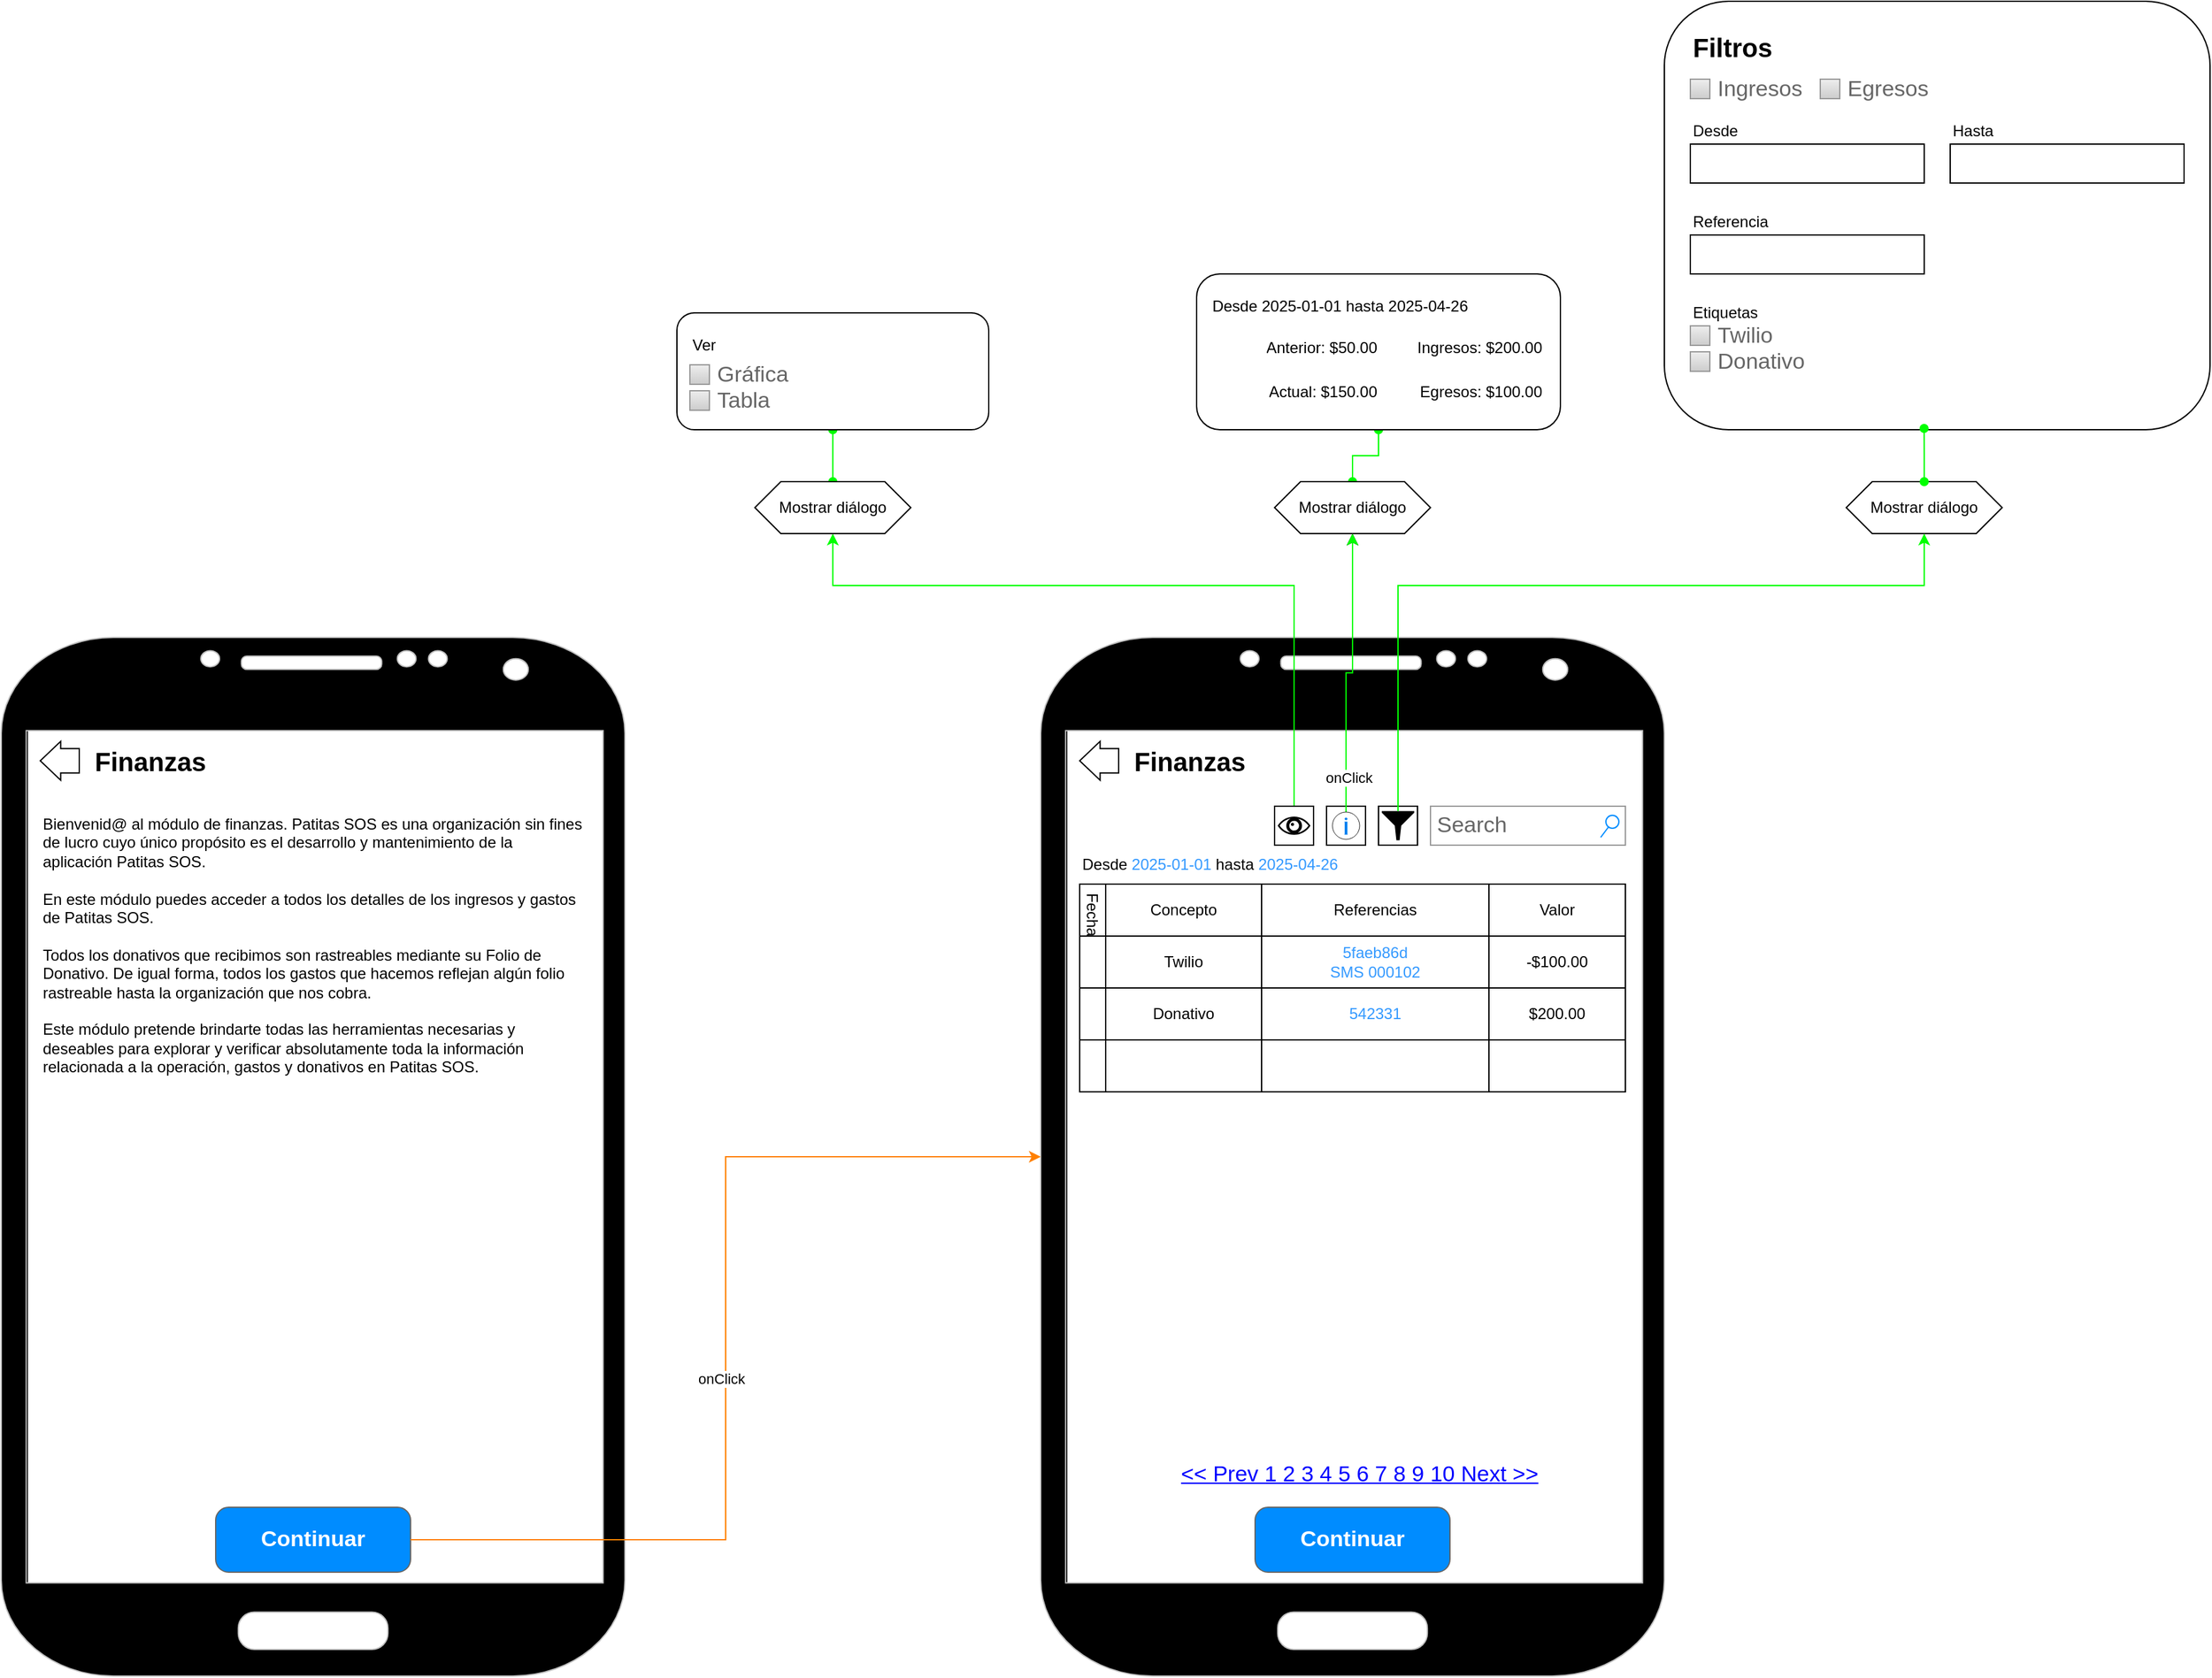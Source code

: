 <mxfile version="26.2.14">
  <diagram name="Page-1" id="u_hujkYW8tRtBw4MjNoY">
    <mxGraphModel dx="1072" dy="1687" grid="1" gridSize="10" guides="1" tooltips="1" connect="1" arrows="1" fold="1" page="1" pageScale="1" pageWidth="850" pageHeight="1100" math="0" shadow="0">
      <root>
        <mxCell id="0" />
        <mxCell id="1" parent="0" />
        <mxCell id="SzBVD9_jWQ-JpdKvvdq1-95" style="edgeStyle=orthogonalEdgeStyle;rounded=0;orthogonalLoop=1;jettySize=auto;html=1;entryX=0.5;entryY=1;entryDx=0;entryDy=0;strokeColor=#00FF00;endArrow=oval;endFill=1;startArrow=oval;startFill=1;" parent="1" source="SzBVD9_jWQ-JpdKvvdq1-90" target="SzBVD9_jWQ-JpdKvvdq1-91" edge="1">
          <mxGeometry relative="1" as="geometry" />
        </mxCell>
        <mxCell id="SzBVD9_jWQ-JpdKvvdq1-90" value="Mostrar diálogo" style="shape=hexagon;perimeter=hexagonPerimeter2;whiteSpace=wrap;html=1;fixedSize=1;" parent="1" vertex="1">
          <mxGeometry x="980" y="-120" width="120" height="40" as="geometry" />
        </mxCell>
        <mxCell id="SzBVD9_jWQ-JpdKvvdq1-2" value="" style="rounded=0;whiteSpace=wrap;html=1;" parent="1" vertex="1">
          <mxGeometry x="20" y="70" width="450" height="660" as="geometry" />
        </mxCell>
        <mxCell id="SzBVD9_jWQ-JpdKvvdq1-1" value="" style="verticalLabelPosition=bottom;verticalAlign=top;html=1;shadow=0;dashed=0;strokeWidth=1;shape=mxgraph.android.phone2;strokeColor=#c0c0c0;fillColor=#000000;" parent="1" vertex="1">
          <mxGeometry width="480" height="800" as="geometry" />
        </mxCell>
        <mxCell id="SzBVD9_jWQ-JpdKvvdq1-3" value="Finanzas" style="text;html=1;align=left;verticalAlign=middle;whiteSpace=wrap;rounded=0;fontStyle=1;fontSize=20;" parent="1" vertex="1">
          <mxGeometry x="70" y="80" width="380" height="30" as="geometry" />
        </mxCell>
        <mxCell id="SzBVD9_jWQ-JpdKvvdq1-4" value="" style="shape=singleArrow;direction=west;whiteSpace=wrap;html=1;arrowWidth=0.627;arrowSize=0.524;" parent="1" vertex="1">
          <mxGeometry x="30" y="80" width="30" height="30" as="geometry" />
        </mxCell>
        <mxCell id="SzBVD9_jWQ-JpdKvvdq1-5" value="&lt;div&gt;Bienvenid@ al módulo de finanzas. Patitas SOS es una organización sin fines de lucro cuyo único propósito es el desarrollo y mantenimiento de la aplicación Patitas SOS.&lt;/div&gt;&lt;div&gt;&lt;br&gt;&lt;/div&gt;&lt;div&gt;En este módulo puedes acceder a todos los detalles de los ingresos y gastos de Patitas SOS.&lt;/div&gt;&lt;div&gt;&lt;br&gt;&lt;/div&gt;&lt;div&gt;Todos los donativos que recibimos son rastreables mediante su Folio de Donativo. De igual forma, todos los gastos que hacemos reflejan algún folio rastreable hasta la organización que nos cobra.&lt;/div&gt;&lt;div&gt;&lt;br&gt;&lt;/div&gt;&lt;div&gt;Este módulo pretende brindarte todas las herramientas necesarias y deseables para explorar y verificar absolutamente toda la información relacionada a la operación, gastos y donativos en Patitas SOS.&lt;/div&gt;" style="text;html=1;align=left;verticalAlign=top;whiteSpace=wrap;rounded=0;" parent="1" vertex="1">
          <mxGeometry x="30" y="130" width="420" height="590" as="geometry" />
        </mxCell>
        <mxCell id="SzBVD9_jWQ-JpdKvvdq1-6" value="Continuar" style="strokeWidth=1;shadow=0;dashed=0;align=center;html=1;shape=mxgraph.mockup.buttons.button;strokeColor=#666666;fontColor=#ffffff;mainText=;buttonStyle=round;fontSize=17;fontStyle=1;fillColor=#008cff;whiteSpace=wrap;" parent="1" vertex="1">
          <mxGeometry x="165" y="670" width="150" height="50" as="geometry" />
        </mxCell>
        <mxCell id="SzBVD9_jWQ-JpdKvvdq1-7" value="" style="rounded=0;whiteSpace=wrap;html=1;" parent="1" vertex="1">
          <mxGeometry x="820" y="70" width="450" height="660" as="geometry" />
        </mxCell>
        <mxCell id="SzBVD9_jWQ-JpdKvvdq1-96" value="" style="edgeStyle=orthogonalEdgeStyle;rounded=0;orthogonalLoop=1;jettySize=auto;html=1;" parent="1" source="SzBVD9_jWQ-JpdKvvdq1-8" target="SzBVD9_jWQ-JpdKvvdq1-90" edge="1">
          <mxGeometry relative="1" as="geometry" />
        </mxCell>
        <mxCell id="SzBVD9_jWQ-JpdKvvdq1-8" value="" style="verticalLabelPosition=bottom;verticalAlign=top;html=1;shadow=0;dashed=0;strokeWidth=1;shape=mxgraph.android.phone2;strokeColor=#c0c0c0;fillColor=#000000;" parent="1" vertex="1">
          <mxGeometry x="800" width="480" height="800" as="geometry" />
        </mxCell>
        <mxCell id="SzBVD9_jWQ-JpdKvvdq1-9" value="Finanzas" style="text;html=1;align=left;verticalAlign=middle;whiteSpace=wrap;rounded=0;fontStyle=1;fontSize=20;" parent="1" vertex="1">
          <mxGeometry x="870" y="80" width="380" height="30" as="geometry" />
        </mxCell>
        <mxCell id="SzBVD9_jWQ-JpdKvvdq1-10" value="" style="shape=singleArrow;direction=west;whiteSpace=wrap;html=1;arrowWidth=0.627;arrowSize=0.524;" parent="1" vertex="1">
          <mxGeometry x="830" y="80" width="30" height="30" as="geometry" />
        </mxCell>
        <mxCell id="SzBVD9_jWQ-JpdKvvdq1-12" value="Continuar" style="strokeWidth=1;shadow=0;dashed=0;align=center;html=1;shape=mxgraph.mockup.buttons.button;strokeColor=#666666;fontColor=#ffffff;mainText=;buttonStyle=round;fontSize=17;fontStyle=1;fillColor=#008cff;whiteSpace=wrap;" parent="1" vertex="1">
          <mxGeometry x="965" y="670" width="150" height="50" as="geometry" />
        </mxCell>
        <mxCell id="SzBVD9_jWQ-JpdKvvdq1-14" value="Search" style="strokeWidth=1;shadow=0;dashed=0;align=center;html=1;shape=mxgraph.mockup.forms.searchBox;strokeColor=#999999;mainText=;strokeColor2=#008cff;fontColor=#666666;fontSize=17;align=left;spacingLeft=3;whiteSpace=wrap;" parent="1" vertex="1">
          <mxGeometry x="1100" y="130" width="150" height="30" as="geometry" />
        </mxCell>
        <mxCell id="SzBVD9_jWQ-JpdKvvdq1-20" value="" style="group" parent="1" vertex="1" connectable="0">
          <mxGeometry x="1060" y="130" width="30" height="30" as="geometry" />
        </mxCell>
        <mxCell id="SzBVD9_jWQ-JpdKvvdq1-18" value="" style="rounded=0;whiteSpace=wrap;html=1;" parent="SzBVD9_jWQ-JpdKvvdq1-20" vertex="1">
          <mxGeometry width="30" height="30" as="geometry" />
        </mxCell>
        <mxCell id="SzBVD9_jWQ-JpdKvvdq1-15" value="" style="sketch=0;aspect=fixed;pointerEvents=1;shadow=0;dashed=0;html=1;strokeColor=none;labelPosition=center;verticalLabelPosition=bottom;verticalAlign=top;align=center;fillColor=#000000;shape=mxgraph.mscae.enterprise.filter" parent="SzBVD9_jWQ-JpdKvvdq1-20" vertex="1">
          <mxGeometry x="2.5" y="3.75" width="25" height="22.5" as="geometry" />
        </mxCell>
        <mxCell id="SzBVD9_jWQ-JpdKvvdq1-53" value="" style="shape=table;startSize=0;container=1;collapsible=0;childLayout=tableLayout;" parent="1" vertex="1">
          <mxGeometry x="830" y="190" width="420" height="160" as="geometry" />
        </mxCell>
        <mxCell id="SzBVD9_jWQ-JpdKvvdq1-54" value="" style="shape=tableRow;horizontal=0;startSize=0;swimlaneHead=0;swimlaneBody=0;strokeColor=inherit;top=0;left=0;bottom=0;right=0;collapsible=0;dropTarget=0;fillColor=none;points=[[0,0.5],[1,0.5]];portConstraint=eastwest;" parent="SzBVD9_jWQ-JpdKvvdq1-53" vertex="1">
          <mxGeometry width="420" height="40" as="geometry" />
        </mxCell>
        <mxCell id="SzBVD9_jWQ-JpdKvvdq1-55" value="Fecha" style="shape=partialRectangle;html=1;whiteSpace=wrap;connectable=0;strokeColor=inherit;overflow=hidden;fillColor=none;top=0;left=0;bottom=0;right=0;pointerEvents=1;textDirection=vertical-lr;align=left;verticalAlign=top;" parent="SzBVD9_jWQ-JpdKvvdq1-54" vertex="1">
          <mxGeometry width="20" height="40" as="geometry">
            <mxRectangle width="20" height="40" as="alternateBounds" />
          </mxGeometry>
        </mxCell>
        <mxCell id="SzBVD9_jWQ-JpdKvvdq1-56" value="Concepto" style="shape=partialRectangle;html=1;whiteSpace=wrap;connectable=0;strokeColor=inherit;overflow=hidden;fillColor=none;top=0;left=0;bottom=0;right=0;pointerEvents=1;" parent="SzBVD9_jWQ-JpdKvvdq1-54" vertex="1">
          <mxGeometry x="20" width="120" height="40" as="geometry">
            <mxRectangle width="120" height="40" as="alternateBounds" />
          </mxGeometry>
        </mxCell>
        <mxCell id="SzBVD9_jWQ-JpdKvvdq1-57" value="Referencias" style="shape=partialRectangle;html=1;whiteSpace=wrap;connectable=0;strokeColor=inherit;overflow=hidden;fillColor=none;top=0;left=0;bottom=0;right=0;pointerEvents=1;" parent="SzBVD9_jWQ-JpdKvvdq1-54" vertex="1">
          <mxGeometry x="140" width="175" height="40" as="geometry">
            <mxRectangle width="175" height="40" as="alternateBounds" />
          </mxGeometry>
        </mxCell>
        <mxCell id="SzBVD9_jWQ-JpdKvvdq1-58" value="Valor" style="shape=partialRectangle;html=1;whiteSpace=wrap;connectable=0;strokeColor=inherit;overflow=hidden;fillColor=none;top=0;left=0;bottom=0;right=0;pointerEvents=1;" parent="SzBVD9_jWQ-JpdKvvdq1-54" vertex="1">
          <mxGeometry x="315" width="105" height="40" as="geometry">
            <mxRectangle width="105" height="40" as="alternateBounds" />
          </mxGeometry>
        </mxCell>
        <mxCell id="SzBVD9_jWQ-JpdKvvdq1-59" value="" style="shape=tableRow;horizontal=0;startSize=0;swimlaneHead=0;swimlaneBody=0;strokeColor=inherit;top=0;left=0;bottom=0;right=0;collapsible=0;dropTarget=0;fillColor=none;points=[[0,0.5],[1,0.5]];portConstraint=eastwest;" parent="SzBVD9_jWQ-JpdKvvdq1-53" vertex="1">
          <mxGeometry y="40" width="420" height="40" as="geometry" />
        </mxCell>
        <mxCell id="SzBVD9_jWQ-JpdKvvdq1-60" value="" style="shape=partialRectangle;html=1;whiteSpace=wrap;connectable=0;strokeColor=inherit;overflow=hidden;fillColor=none;top=0;left=0;bottom=0;right=0;pointerEvents=1;" parent="SzBVD9_jWQ-JpdKvvdq1-59" vertex="1">
          <mxGeometry width="20" height="40" as="geometry">
            <mxRectangle width="20" height="40" as="alternateBounds" />
          </mxGeometry>
        </mxCell>
        <mxCell id="SzBVD9_jWQ-JpdKvvdq1-61" value="Twilio" style="shape=partialRectangle;html=1;whiteSpace=wrap;connectable=0;strokeColor=inherit;overflow=hidden;fillColor=none;top=0;left=0;bottom=0;right=0;pointerEvents=1;" parent="SzBVD9_jWQ-JpdKvvdq1-59" vertex="1">
          <mxGeometry x="20" width="120" height="40" as="geometry">
            <mxRectangle width="120" height="40" as="alternateBounds" />
          </mxGeometry>
        </mxCell>
        <mxCell id="SzBVD9_jWQ-JpdKvvdq1-62" value="&lt;div&gt;&lt;span style=&quot;&quot;&gt;5faeb86d&lt;/span&gt;&lt;/div&gt;&lt;span style=&quot;&quot;&gt;&lt;span style=&quot;&quot;&gt;&lt;span style=&quot;&quot;&gt;&lt;span style=&quot;&quot;&gt;SMS 000102&lt;/span&gt;&lt;/span&gt;&lt;/span&gt;&lt;/span&gt;" style="shape=partialRectangle;html=1;whiteSpace=wrap;connectable=0;strokeColor=inherit;overflow=hidden;fillColor=none;top=0;left=0;bottom=0;right=0;pointerEvents=1;fontColor=#3399FF;" parent="SzBVD9_jWQ-JpdKvvdq1-59" vertex="1">
          <mxGeometry x="140" width="175" height="40" as="geometry">
            <mxRectangle width="175" height="40" as="alternateBounds" />
          </mxGeometry>
        </mxCell>
        <mxCell id="SzBVD9_jWQ-JpdKvvdq1-63" value="-$100.00" style="shape=partialRectangle;html=1;whiteSpace=wrap;connectable=0;strokeColor=inherit;overflow=hidden;fillColor=none;top=0;left=0;bottom=0;right=0;pointerEvents=1;" parent="SzBVD9_jWQ-JpdKvvdq1-59" vertex="1">
          <mxGeometry x="315" width="105" height="40" as="geometry">
            <mxRectangle width="105" height="40" as="alternateBounds" />
          </mxGeometry>
        </mxCell>
        <mxCell id="SzBVD9_jWQ-JpdKvvdq1-64" value="" style="shape=tableRow;horizontal=0;startSize=0;swimlaneHead=0;swimlaneBody=0;strokeColor=inherit;top=0;left=0;bottom=0;right=0;collapsible=0;dropTarget=0;fillColor=none;points=[[0,0.5],[1,0.5]];portConstraint=eastwest;" parent="SzBVD9_jWQ-JpdKvvdq1-53" vertex="1">
          <mxGeometry y="80" width="420" height="40" as="geometry" />
        </mxCell>
        <mxCell id="SzBVD9_jWQ-JpdKvvdq1-65" value="" style="shape=partialRectangle;html=1;whiteSpace=wrap;connectable=0;strokeColor=inherit;overflow=hidden;fillColor=none;top=0;left=0;bottom=0;right=0;pointerEvents=1;" parent="SzBVD9_jWQ-JpdKvvdq1-64" vertex="1">
          <mxGeometry width="20" height="40" as="geometry">
            <mxRectangle width="20" height="40" as="alternateBounds" />
          </mxGeometry>
        </mxCell>
        <mxCell id="SzBVD9_jWQ-JpdKvvdq1-66" value="Donativo" style="shape=partialRectangle;html=1;whiteSpace=wrap;connectable=0;strokeColor=inherit;overflow=hidden;fillColor=none;top=0;left=0;bottom=0;right=0;pointerEvents=1;" parent="SzBVD9_jWQ-JpdKvvdq1-64" vertex="1">
          <mxGeometry x="20" width="120" height="40" as="geometry">
            <mxRectangle width="120" height="40" as="alternateBounds" />
          </mxGeometry>
        </mxCell>
        <mxCell id="SzBVD9_jWQ-JpdKvvdq1-67" value="542331" style="shape=partialRectangle;html=1;whiteSpace=wrap;connectable=0;strokeColor=inherit;overflow=hidden;fillColor=none;top=0;left=0;bottom=0;right=0;pointerEvents=1;fontColor=#3399FF;" parent="SzBVD9_jWQ-JpdKvvdq1-64" vertex="1">
          <mxGeometry x="140" width="175" height="40" as="geometry">
            <mxRectangle width="175" height="40" as="alternateBounds" />
          </mxGeometry>
        </mxCell>
        <mxCell id="SzBVD9_jWQ-JpdKvvdq1-68" value="$200.00" style="shape=partialRectangle;html=1;whiteSpace=wrap;connectable=0;strokeColor=inherit;overflow=hidden;fillColor=none;top=0;left=0;bottom=0;right=0;pointerEvents=1;" parent="SzBVD9_jWQ-JpdKvvdq1-64" vertex="1">
          <mxGeometry x="315" width="105" height="40" as="geometry">
            <mxRectangle width="105" height="40" as="alternateBounds" />
          </mxGeometry>
        </mxCell>
        <mxCell id="SzBVD9_jWQ-JpdKvvdq1-69" value="" style="shape=tableRow;horizontal=0;startSize=0;swimlaneHead=0;swimlaneBody=0;strokeColor=inherit;top=0;left=0;bottom=0;right=0;collapsible=0;dropTarget=0;fillColor=none;points=[[0,0.5],[1,0.5]];portConstraint=eastwest;" parent="SzBVD9_jWQ-JpdKvvdq1-53" vertex="1">
          <mxGeometry y="120" width="420" height="40" as="geometry" />
        </mxCell>
        <mxCell id="SzBVD9_jWQ-JpdKvvdq1-70" value="" style="shape=partialRectangle;html=1;whiteSpace=wrap;connectable=0;strokeColor=inherit;overflow=hidden;fillColor=none;top=0;left=0;bottom=0;right=0;pointerEvents=1;" parent="SzBVD9_jWQ-JpdKvvdq1-69" vertex="1">
          <mxGeometry width="20" height="40" as="geometry">
            <mxRectangle width="20" height="40" as="alternateBounds" />
          </mxGeometry>
        </mxCell>
        <mxCell id="SzBVD9_jWQ-JpdKvvdq1-71" value="" style="shape=partialRectangle;html=1;whiteSpace=wrap;connectable=0;strokeColor=inherit;overflow=hidden;fillColor=none;top=0;left=0;bottom=0;right=0;pointerEvents=1;" parent="SzBVD9_jWQ-JpdKvvdq1-69" vertex="1">
          <mxGeometry x="20" width="120" height="40" as="geometry">
            <mxRectangle width="120" height="40" as="alternateBounds" />
          </mxGeometry>
        </mxCell>
        <mxCell id="SzBVD9_jWQ-JpdKvvdq1-72" value="" style="shape=partialRectangle;html=1;whiteSpace=wrap;connectable=0;strokeColor=inherit;overflow=hidden;fillColor=none;top=0;left=0;bottom=0;right=0;pointerEvents=1;" parent="SzBVD9_jWQ-JpdKvvdq1-69" vertex="1">
          <mxGeometry x="140" width="175" height="40" as="geometry">
            <mxRectangle width="175" height="40" as="alternateBounds" />
          </mxGeometry>
        </mxCell>
        <mxCell id="SzBVD9_jWQ-JpdKvvdq1-73" value="" style="shape=partialRectangle;html=1;whiteSpace=wrap;connectable=0;strokeColor=inherit;overflow=hidden;fillColor=none;top=0;left=0;bottom=0;right=0;pointerEvents=1;" parent="SzBVD9_jWQ-JpdKvvdq1-69" vertex="1">
          <mxGeometry x="315" width="105" height="40" as="geometry">
            <mxRectangle width="105" height="40" as="alternateBounds" />
          </mxGeometry>
        </mxCell>
        <mxCell id="SzBVD9_jWQ-JpdKvvdq1-74" value="&lt;&lt; Prev 1 2 3 4 5 6 7 8 9 10 Next &gt;&gt;" style="strokeWidth=1;shadow=0;dashed=0;align=center;html=1;shape=mxgraph.mockup.navigation.pagination;linkText=;fontSize=17;fontColor=#0000ff;fontStyle=4;" parent="1" vertex="1">
          <mxGeometry x="870" y="630" width="350" height="30" as="geometry" />
        </mxCell>
        <mxCell id="SzBVD9_jWQ-JpdKvvdq1-75" value="Desde &lt;span style=&quot;color: rgb(51, 153, 255);&quot;&gt;2025-01-01&lt;/span&gt; hasta &lt;span style=&quot;color: rgb(51, 153, 255);&quot;&gt;2025-04-26&lt;/span&gt;" style="text;html=1;align=left;verticalAlign=middle;whiteSpace=wrap;rounded=0;" parent="1" vertex="1">
          <mxGeometry x="830" y="160" width="420" height="30" as="geometry" />
        </mxCell>
        <mxCell id="SzBVD9_jWQ-JpdKvvdq1-89" value="" style="rounded=0;whiteSpace=wrap;html=1;" parent="1" vertex="1">
          <mxGeometry x="1020" y="130" width="30" height="30" as="geometry" />
        </mxCell>
        <mxCell id="SzBVD9_jWQ-JpdKvvdq1-93" style="edgeStyle=orthogonalEdgeStyle;rounded=0;orthogonalLoop=1;jettySize=auto;html=1;strokeColor=#00FF00;" parent="1" source="SzBVD9_jWQ-JpdKvvdq1-88" target="SzBVD9_jWQ-JpdKvvdq1-90" edge="1">
          <mxGeometry relative="1" as="geometry" />
        </mxCell>
        <mxCell id="SzBVD9_jWQ-JpdKvvdq1-94" value="&lt;div&gt;onClick&lt;/div&gt;" style="edgeLabel;html=1;align=center;verticalAlign=middle;resizable=0;points=[];" parent="SzBVD9_jWQ-JpdKvvdq1-93" vertex="1" connectable="0">
          <mxGeometry x="-0.755" y="-2" relative="1" as="geometry">
            <mxPoint as="offset" />
          </mxGeometry>
        </mxCell>
        <mxCell id="SzBVD9_jWQ-JpdKvvdq1-88" value="" style="html=1;verticalLabelPosition=bottom;labelBackgroundColor=#ffffff;verticalAlign=top;shadow=0;dashed=0;strokeWidth=2;shape=mxgraph.ios7.misc.info;strokeColor=#000000;sketch=0;fontColor=#000000;fillColor=default;" parent="1" vertex="1">
          <mxGeometry x="1024.5" y="134.5" width="21" height="21" as="geometry" />
        </mxCell>
        <mxCell id="SzBVD9_jWQ-JpdKvvdq1-92" value="" style="group;labelPosition=center;verticalLabelPosition=middle;align=center;verticalAlign=middle;" parent="1" vertex="1" connectable="0">
          <mxGeometry x="920" y="-280" width="280" height="120" as="geometry" />
        </mxCell>
        <mxCell id="SzBVD9_jWQ-JpdKvvdq1-91" value="" style="rounded=1;whiteSpace=wrap;html=1;" parent="SzBVD9_jWQ-JpdKvvdq1-92" vertex="1">
          <mxGeometry width="280.0" height="120" as="geometry" />
        </mxCell>
        <mxCell id="SzBVD9_jWQ-JpdKvvdq1-77" value="" style="shape=table;startSize=0;container=1;collapsible=0;childLayout=tableLayout;align=left;fontColor=default;strokeColor=none;" parent="SzBVD9_jWQ-JpdKvvdq1-92" vertex="1">
          <mxGeometry x="12.727" y="40" width="254.545" height="66.67" as="geometry" />
        </mxCell>
        <mxCell id="SzBVD9_jWQ-JpdKvvdq1-78" value="" style="shape=tableRow;horizontal=0;startSize=0;swimlaneHead=0;swimlaneBody=0;strokeColor=inherit;top=0;left=0;bottom=0;right=0;collapsible=0;dropTarget=0;fillColor=none;points=[[0,0.5],[1,0.5]];portConstraint=eastwest;" parent="SzBVD9_jWQ-JpdKvvdq1-77" vertex="1">
          <mxGeometry width="254.545" height="34" as="geometry" />
        </mxCell>
        <mxCell id="SzBVD9_jWQ-JpdKvvdq1-79" value="Anterior: $50.00" style="shape=partialRectangle;html=1;whiteSpace=wrap;connectable=0;strokeColor=inherit;overflow=hidden;fillColor=none;top=0;left=0;bottom=0;right=0;pointerEvents=1;align=right;" parent="SzBVD9_jWQ-JpdKvvdq1-78" vertex="1">
          <mxGeometry width="128" height="34" as="geometry">
            <mxRectangle width="128" height="34" as="alternateBounds" />
          </mxGeometry>
        </mxCell>
        <mxCell id="SzBVD9_jWQ-JpdKvvdq1-80" value="Ingresos: $200.00" style="shape=partialRectangle;html=1;whiteSpace=wrap;connectable=0;strokeColor=inherit;overflow=hidden;fillColor=none;top=0;left=0;bottom=0;right=0;pointerEvents=1;align=right;" parent="SzBVD9_jWQ-JpdKvvdq1-78" vertex="1">
          <mxGeometry x="128" width="127" height="34" as="geometry">
            <mxRectangle width="127" height="34" as="alternateBounds" />
          </mxGeometry>
        </mxCell>
        <mxCell id="SzBVD9_jWQ-JpdKvvdq1-81" value="" style="shape=tableRow;horizontal=0;startSize=0;swimlaneHead=0;swimlaneBody=0;strokeColor=inherit;top=0;left=0;bottom=0;right=0;collapsible=0;dropTarget=0;fillColor=none;points=[[0,0.5],[1,0.5]];portConstraint=eastwest;" parent="SzBVD9_jWQ-JpdKvvdq1-77" vertex="1">
          <mxGeometry y="34" width="254.545" height="33" as="geometry" />
        </mxCell>
        <mxCell id="SzBVD9_jWQ-JpdKvvdq1-82" value="Actual: $150.00" style="shape=partialRectangle;html=1;whiteSpace=wrap;connectable=0;strokeColor=inherit;overflow=hidden;fillColor=none;top=0;left=0;bottom=0;right=0;pointerEvents=1;align=right;" parent="SzBVD9_jWQ-JpdKvvdq1-81" vertex="1">
          <mxGeometry width="128" height="33" as="geometry">
            <mxRectangle width="128" height="33" as="alternateBounds" />
          </mxGeometry>
        </mxCell>
        <mxCell id="SzBVD9_jWQ-JpdKvvdq1-83" value="&lt;div&gt;Egresos: $100.00&lt;/div&gt;" style="shape=partialRectangle;html=1;whiteSpace=wrap;connectable=0;strokeColor=inherit;overflow=hidden;fillColor=none;top=0;left=0;bottom=0;right=0;pointerEvents=1;align=right;" parent="SzBVD9_jWQ-JpdKvvdq1-81" vertex="1">
          <mxGeometry x="128" width="127" height="33" as="geometry">
            <mxRectangle width="127" height="33" as="alternateBounds" />
          </mxGeometry>
        </mxCell>
        <mxCell id="SzBVD9_jWQ-JpdKvvdq1-97" value="Desde 2025-01-01 hasta 2025-04-26" style="text;html=1;align=center;verticalAlign=middle;resizable=0;points=[];autosize=1;strokeColor=none;fillColor=none;" parent="SzBVD9_jWQ-JpdKvvdq1-92" vertex="1">
          <mxGeometry y="10" width="220" height="30" as="geometry" />
        </mxCell>
        <mxCell id="SzBVD9_jWQ-JpdKvvdq1-98" value="" style="rounded=1;whiteSpace=wrap;html=1;" parent="1" vertex="1">
          <mxGeometry x="1280" y="-490" width="420" height="330" as="geometry" />
        </mxCell>
        <mxCell id="SzBVD9_jWQ-JpdKvvdq1-99" value="&lt;font style=&quot;font-size: 20px;&quot;&gt;&lt;b&gt;Filtros&lt;/b&gt;&lt;/font&gt;" style="text;html=1;align=left;verticalAlign=middle;whiteSpace=wrap;rounded=0;" parent="1" vertex="1">
          <mxGeometry x="1300" y="-470" width="380" height="30" as="geometry" />
        </mxCell>
        <object label="Ingresos" id="SzBVD9_jWQ-JpdKvvdq1-100">
          <mxCell style="strokeWidth=1;shadow=0;dashed=0;align=center;html=1;shape=mxgraph.mockup.forms.rrect;rSize=0;fillColor=#eeeeee;strokeColor=#999999;gradientColor=#cccccc;align=left;spacingLeft=4;fontSize=17;fontColor=#666666;labelPosition=right;metaEdit=1;" parent="1" vertex="1">
            <mxGeometry x="1300" y="-430" width="15" height="15" as="geometry" />
          </mxCell>
        </object>
        <object label="Egresos" id="SzBVD9_jWQ-JpdKvvdq1-103">
          <mxCell style="strokeWidth=1;shadow=0;dashed=0;align=center;html=1;shape=mxgraph.mockup.forms.rrect;rSize=0;fillColor=#eeeeee;strokeColor=#999999;gradientColor=#cccccc;align=left;spacingLeft=4;fontSize=17;fontColor=#666666;labelPosition=right;metaEdit=1;" parent="1" vertex="1">
            <mxGeometry x="1400" y="-430" width="15" height="15" as="geometry" />
          </mxCell>
        </object>
        <mxCell id="SzBVD9_jWQ-JpdKvvdq1-105" value="" style="verticalLabelPosition=bottom;verticalAlign=top;html=1;shape=mxgraph.basic.rect;fillColor2=none;strokeWidth=1;size=20;indent=5;" parent="1" vertex="1">
          <mxGeometry x="1300" y="-380" width="180" height="30" as="geometry" />
        </mxCell>
        <mxCell id="SzBVD9_jWQ-JpdKvvdq1-107" value="Desde" style="text;html=1;align=left;verticalAlign=middle;whiteSpace=wrap;rounded=0;" parent="1" vertex="1">
          <mxGeometry x="1300" y="-400" width="60" height="20" as="geometry" />
        </mxCell>
        <mxCell id="SzBVD9_jWQ-JpdKvvdq1-108" value="" style="verticalLabelPosition=bottom;verticalAlign=top;html=1;shape=mxgraph.basic.rect;fillColor2=none;strokeWidth=1;size=20;indent=5;" parent="1" vertex="1">
          <mxGeometry x="1500" y="-380" width="180" height="30" as="geometry" />
        </mxCell>
        <mxCell id="SzBVD9_jWQ-JpdKvvdq1-109" value="Hasta" style="text;html=1;align=left;verticalAlign=middle;whiteSpace=wrap;rounded=0;" parent="1" vertex="1">
          <mxGeometry x="1500" y="-400" width="60" height="20" as="geometry" />
        </mxCell>
        <mxCell id="SzBVD9_jWQ-JpdKvvdq1-110" value="" style="verticalLabelPosition=bottom;verticalAlign=top;html=1;shape=mxgraph.basic.rect;fillColor2=none;strokeWidth=1;size=20;indent=5;" parent="1" vertex="1">
          <mxGeometry x="1300" y="-310" width="180" height="30" as="geometry" />
        </mxCell>
        <mxCell id="SzBVD9_jWQ-JpdKvvdq1-111" value="Referencia" style="text;html=1;align=left;verticalAlign=middle;whiteSpace=wrap;rounded=0;" parent="1" vertex="1">
          <mxGeometry x="1300" y="-330" width="60" height="20" as="geometry" />
        </mxCell>
        <mxCell id="SzBVD9_jWQ-JpdKvvdq1-112" value="Etiquetas" style="text;html=1;align=left;verticalAlign=middle;whiteSpace=wrap;rounded=0;" parent="1" vertex="1">
          <mxGeometry x="1300" y="-260" width="60" height="20" as="geometry" />
        </mxCell>
        <object label="Twilio" id="SzBVD9_jWQ-JpdKvvdq1-113">
          <mxCell style="strokeWidth=1;shadow=0;dashed=0;align=center;html=1;shape=mxgraph.mockup.forms.rrect;rSize=0;fillColor=#eeeeee;strokeColor=#999999;gradientColor=#cccccc;align=left;spacingLeft=4;fontSize=17;fontColor=#666666;labelPosition=right;metaEdit=1;" parent="1" vertex="1">
            <mxGeometry x="1300" y="-240" width="15" height="15" as="geometry" />
          </mxCell>
        </object>
        <object label="Donativo" id="SzBVD9_jWQ-JpdKvvdq1-114">
          <mxCell style="strokeWidth=1;shadow=0;dashed=0;align=center;html=1;shape=mxgraph.mockup.forms.rrect;rSize=0;fillColor=#eeeeee;strokeColor=#999999;gradientColor=#cccccc;align=left;spacingLeft=4;fontSize=17;fontColor=#666666;labelPosition=right;metaEdit=1;" parent="1" vertex="1">
            <mxGeometry x="1300" y="-220" width="15" height="15" as="geometry" />
          </mxCell>
        </object>
        <mxCell id="SzBVD9_jWQ-JpdKvvdq1-117" value="Mostrar diálogo" style="shape=hexagon;perimeter=hexagonPerimeter2;whiteSpace=wrap;html=1;fixedSize=1;" parent="1" vertex="1">
          <mxGeometry x="1420" y="-120" width="120" height="40" as="geometry" />
        </mxCell>
        <mxCell id="SzBVD9_jWQ-JpdKvvdq1-118" style="edgeStyle=orthogonalEdgeStyle;rounded=0;orthogonalLoop=1;jettySize=auto;html=1;entryX=0.5;entryY=1;entryDx=0;entryDy=0;strokeColor=#00FF00;" parent="1" source="SzBVD9_jWQ-JpdKvvdq1-15" target="SzBVD9_jWQ-JpdKvvdq1-117" edge="1">
          <mxGeometry relative="1" as="geometry">
            <Array as="points">
              <mxPoint x="1075" y="-40" />
              <mxPoint x="1480" y="-40" />
            </Array>
          </mxGeometry>
        </mxCell>
        <mxCell id="SzBVD9_jWQ-JpdKvvdq1-119" style="edgeStyle=orthogonalEdgeStyle;rounded=0;orthogonalLoop=1;jettySize=auto;html=1;exitX=0.5;exitY=0;exitDx=0;exitDy=0;entryX=0.476;entryY=0.997;entryDx=0;entryDy=0;entryPerimeter=0;endArrow=oval;endFill=1;startArrow=oval;startFill=1;strokeColor=#00FF00;" parent="1" source="SzBVD9_jWQ-JpdKvvdq1-117" target="SzBVD9_jWQ-JpdKvvdq1-98" edge="1">
          <mxGeometry relative="1" as="geometry" />
        </mxCell>
        <mxCell id="SzBVD9_jWQ-JpdKvvdq1-121" style="edgeStyle=orthogonalEdgeStyle;rounded=0;orthogonalLoop=1;jettySize=auto;html=1;entryX=0;entryY=0.5;entryDx=0;entryDy=0;entryPerimeter=0;strokeColor=#FF8000;" parent="1" source="SzBVD9_jWQ-JpdKvvdq1-6" target="SzBVD9_jWQ-JpdKvvdq1-8" edge="1">
          <mxGeometry relative="1" as="geometry" />
        </mxCell>
        <mxCell id="SzBVD9_jWQ-JpdKvvdq1-122" value="onClick" style="edgeLabel;html=1;align=center;verticalAlign=middle;resizable=0;points=[];" parent="SzBVD9_jWQ-JpdKvvdq1-121" vertex="1" connectable="0">
          <mxGeometry x="-0.059" y="4" relative="1" as="geometry">
            <mxPoint as="offset" />
          </mxGeometry>
        </mxCell>
        <mxCell id="C3wfjstI1jExYYHbCi3N-5" style="edgeStyle=orthogonalEdgeStyle;rounded=0;orthogonalLoop=1;jettySize=auto;html=1;entryX=0.5;entryY=1;entryDx=0;entryDy=0;strokeColor=#00FF00;" edge="1" parent="1" source="C3wfjstI1jExYYHbCi3N-2" target="C3wfjstI1jExYYHbCi3N-4">
          <mxGeometry relative="1" as="geometry">
            <Array as="points">
              <mxPoint x="995" y="-40" />
              <mxPoint x="640" y="-40" />
            </Array>
          </mxGeometry>
        </mxCell>
        <mxCell id="C3wfjstI1jExYYHbCi3N-2" value="" style="rounded=0;whiteSpace=wrap;html=1;" vertex="1" parent="1">
          <mxGeometry x="980" y="130" width="30" height="30" as="geometry" />
        </mxCell>
        <mxCell id="C3wfjstI1jExYYHbCi3N-3" value="" style="shape=mxgraph.signs.healthcare.eye;html=1;pointerEvents=1;fillColor=#000000;strokeColor=none;verticalLabelPosition=bottom;verticalAlign=top;align=center;aspect=fixed;" vertex="1" parent="1">
          <mxGeometry x="982.4" y="138" width="25.2" height="14" as="geometry" />
        </mxCell>
        <mxCell id="C3wfjstI1jExYYHbCi3N-11" style="edgeStyle=orthogonalEdgeStyle;rounded=0;orthogonalLoop=1;jettySize=auto;html=1;exitX=0.5;exitY=0;exitDx=0;exitDy=0;endArrow=oval;endFill=1;startArrow=oval;startFill=1;strokeColor=#00FF00;" edge="1" parent="1" source="C3wfjstI1jExYYHbCi3N-4" target="C3wfjstI1jExYYHbCi3N-6">
          <mxGeometry relative="1" as="geometry" />
        </mxCell>
        <mxCell id="C3wfjstI1jExYYHbCi3N-4" value="Mostrar diálogo" style="shape=hexagon;perimeter=hexagonPerimeter2;whiteSpace=wrap;html=1;fixedSize=1;" vertex="1" parent="1">
          <mxGeometry x="580" y="-120" width="120" height="40" as="geometry" />
        </mxCell>
        <mxCell id="C3wfjstI1jExYYHbCi3N-6" value="" style="rounded=1;whiteSpace=wrap;html=1;" vertex="1" parent="1">
          <mxGeometry x="520" y="-250" width="240" height="90" as="geometry" />
        </mxCell>
        <mxCell id="C3wfjstI1jExYYHbCi3N-7" value="&lt;div align=&quot;left&quot;&gt;Ver&lt;/div&gt;" style="text;html=1;align=left;verticalAlign=middle;whiteSpace=wrap;rounded=0;" vertex="1" parent="1">
          <mxGeometry x="530" y="-240" width="60" height="30" as="geometry" />
        </mxCell>
        <object label="Gráfica" id="C3wfjstI1jExYYHbCi3N-8">
          <mxCell style="strokeWidth=1;shadow=0;dashed=0;align=center;html=1;shape=mxgraph.mockup.forms.rrect;rSize=0;fillColor=#eeeeee;strokeColor=#999999;gradientColor=#cccccc;align=left;spacingLeft=4;fontSize=17;fontColor=#666666;labelPosition=right;metaEdit=1;" vertex="1" parent="1">
            <mxGeometry x="530" y="-210" width="15" height="15" as="geometry" />
          </mxCell>
        </object>
        <object label="Tabla" id="C3wfjstI1jExYYHbCi3N-10">
          <mxCell style="strokeWidth=1;shadow=0;dashed=0;align=center;html=1;shape=mxgraph.mockup.forms.rrect;rSize=0;fillColor=#eeeeee;strokeColor=#999999;gradientColor=#cccccc;align=left;spacingLeft=4;fontSize=17;fontColor=#666666;labelPosition=right;metaEdit=1;" vertex="1" parent="1">
            <mxGeometry x="530" y="-190" width="15" height="15" as="geometry" />
          </mxCell>
        </object>
      </root>
    </mxGraphModel>
  </diagram>
</mxfile>
